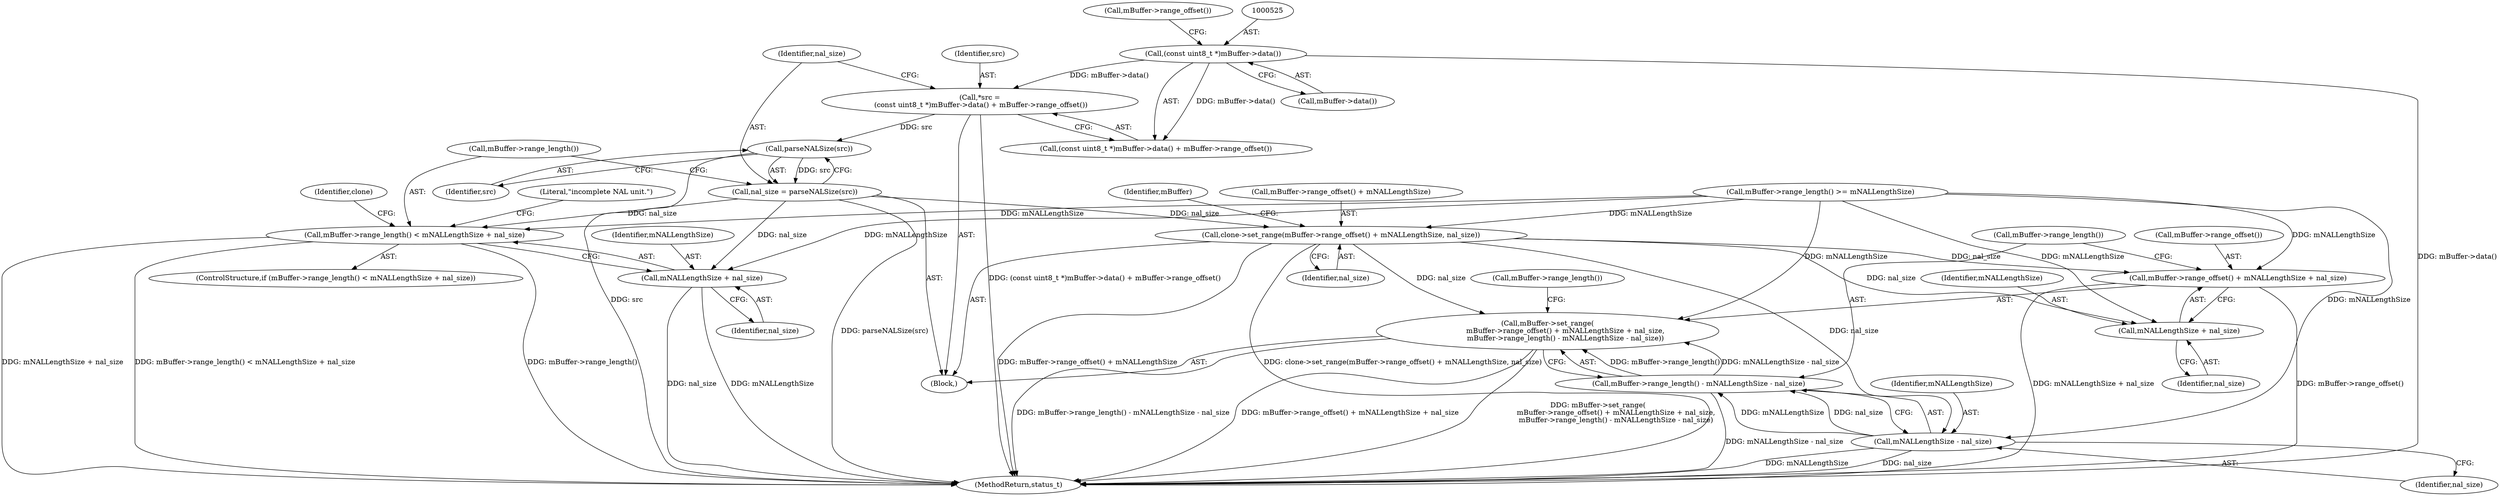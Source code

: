 digraph "0_Android_d48f0f145f8f0f4472bc0af668ac9a8bce44ba9b@pointer" {
"1000521" [label="(Call,*src =\n (const uint8_t *)mBuffer->data() + mBuffer->range_offset())"];
"1000524" [label="(Call,(const uint8_t *)mBuffer->data())"];
"1000531" [label="(Call,parseNALSize(src))"];
"1000529" [label="(Call,nal_size = parseNALSize(src))"];
"1000534" [label="(Call,mBuffer->range_length() < mNALLengthSize + nal_size)"];
"1000536" [label="(Call,mNALLengthSize + nal_size)"];
"1000556" [label="(Call,clone->set_range(mBuffer->range_offset() + mNALLengthSize, nal_size))"];
"1000565" [label="(Call,mBuffer->set_range(\n                mBuffer->range_offset() + mNALLengthSize + nal_size,\n                mBuffer->range_length() - mNALLengthSize - nal_size))"];
"1000566" [label="(Call,mBuffer->range_offset() + mNALLengthSize + nal_size)"];
"1000568" [label="(Call,mNALLengthSize + nal_size)"];
"1000573" [label="(Call,mNALLengthSize - nal_size)"];
"1000571" [label="(Call,mBuffer->range_length() - mNALLengthSize - nal_size)"];
"1000529" [label="(Call,nal_size = parseNALSize(src))"];
"1000572" [label="(Call,mBuffer->range_length())"];
"1000429" [label="(Block,)"];
"1000550" [label="(Identifier,clone)"];
"1000527" [label="(Call,mBuffer->range_offset())"];
"1000533" [label="(ControlStructure,if (mBuffer->range_length() < mNALLengthSize + nal_size))"];
"1000563" [label="(Identifier,mBuffer)"];
"1000517" [label="(Call,mBuffer->range_length() >= mNALLengthSize)"];
"1000574" [label="(Identifier,mNALLengthSize)"];
"1000568" [label="(Call,mNALLengthSize + nal_size)"];
"1000526" [label="(Call,mBuffer->data())"];
"1000530" [label="(Identifier,nal_size)"];
"1000566" [label="(Call,mBuffer->range_offset() + mNALLengthSize + nal_size)"];
"1000521" [label="(Call,*src =\n (const uint8_t *)mBuffer->data() + mBuffer->range_offset())"];
"1000534" [label="(Call,mBuffer->range_length() < mNALLengthSize + nal_size)"];
"1000836" [label="(MethodReturn,status_t)"];
"1000556" [label="(Call,clone->set_range(mBuffer->range_offset() + mNALLengthSize, nal_size))"];
"1000578" [label="(Call,mBuffer->range_length())"];
"1000570" [label="(Identifier,nal_size)"];
"1000541" [label="(Literal,\"incomplete NAL unit.\")"];
"1000531" [label="(Call,parseNALSize(src))"];
"1000571" [label="(Call,mBuffer->range_length() - mNALLengthSize - nal_size)"];
"1000575" [label="(Identifier,nal_size)"];
"1000573" [label="(Call,mNALLengthSize - nal_size)"];
"1000532" [label="(Identifier,src)"];
"1000523" [label="(Call,(const uint8_t *)mBuffer->data() + mBuffer->range_offset())"];
"1000537" [label="(Identifier,mNALLengthSize)"];
"1000522" [label="(Identifier,src)"];
"1000536" [label="(Call,mNALLengthSize + nal_size)"];
"1000557" [label="(Call,mBuffer->range_offset() + mNALLengthSize)"];
"1000560" [label="(Identifier,nal_size)"];
"1000538" [label="(Identifier,nal_size)"];
"1000535" [label="(Call,mBuffer->range_length())"];
"1000567" [label="(Call,mBuffer->range_offset())"];
"1000565" [label="(Call,mBuffer->set_range(\n                mBuffer->range_offset() + mNALLengthSize + nal_size,\n                mBuffer->range_length() - mNALLengthSize - nal_size))"];
"1000569" [label="(Identifier,mNALLengthSize)"];
"1000524" [label="(Call,(const uint8_t *)mBuffer->data())"];
"1000521" -> "1000429"  [label="AST: "];
"1000521" -> "1000523"  [label="CFG: "];
"1000522" -> "1000521"  [label="AST: "];
"1000523" -> "1000521"  [label="AST: "];
"1000530" -> "1000521"  [label="CFG: "];
"1000521" -> "1000836"  [label="DDG: (const uint8_t *)mBuffer->data() + mBuffer->range_offset()"];
"1000524" -> "1000521"  [label="DDG: mBuffer->data()"];
"1000521" -> "1000531"  [label="DDG: src"];
"1000524" -> "1000523"  [label="AST: "];
"1000524" -> "1000526"  [label="CFG: "];
"1000525" -> "1000524"  [label="AST: "];
"1000526" -> "1000524"  [label="AST: "];
"1000527" -> "1000524"  [label="CFG: "];
"1000524" -> "1000836"  [label="DDG: mBuffer->data()"];
"1000524" -> "1000523"  [label="DDG: mBuffer->data()"];
"1000531" -> "1000529"  [label="AST: "];
"1000531" -> "1000532"  [label="CFG: "];
"1000532" -> "1000531"  [label="AST: "];
"1000529" -> "1000531"  [label="CFG: "];
"1000531" -> "1000836"  [label="DDG: src"];
"1000531" -> "1000529"  [label="DDG: src"];
"1000529" -> "1000429"  [label="AST: "];
"1000530" -> "1000529"  [label="AST: "];
"1000535" -> "1000529"  [label="CFG: "];
"1000529" -> "1000836"  [label="DDG: parseNALSize(src)"];
"1000529" -> "1000534"  [label="DDG: nal_size"];
"1000529" -> "1000536"  [label="DDG: nal_size"];
"1000529" -> "1000556"  [label="DDG: nal_size"];
"1000534" -> "1000533"  [label="AST: "];
"1000534" -> "1000536"  [label="CFG: "];
"1000535" -> "1000534"  [label="AST: "];
"1000536" -> "1000534"  [label="AST: "];
"1000541" -> "1000534"  [label="CFG: "];
"1000550" -> "1000534"  [label="CFG: "];
"1000534" -> "1000836"  [label="DDG: mNALLengthSize + nal_size"];
"1000534" -> "1000836"  [label="DDG: mBuffer->range_length() < mNALLengthSize + nal_size"];
"1000534" -> "1000836"  [label="DDG: mBuffer->range_length()"];
"1000517" -> "1000534"  [label="DDG: mNALLengthSize"];
"1000536" -> "1000538"  [label="CFG: "];
"1000537" -> "1000536"  [label="AST: "];
"1000538" -> "1000536"  [label="AST: "];
"1000536" -> "1000836"  [label="DDG: nal_size"];
"1000536" -> "1000836"  [label="DDG: mNALLengthSize"];
"1000517" -> "1000536"  [label="DDG: mNALLengthSize"];
"1000556" -> "1000429"  [label="AST: "];
"1000556" -> "1000560"  [label="CFG: "];
"1000557" -> "1000556"  [label="AST: "];
"1000560" -> "1000556"  [label="AST: "];
"1000563" -> "1000556"  [label="CFG: "];
"1000556" -> "1000836"  [label="DDG: mBuffer->range_offset() + mNALLengthSize"];
"1000556" -> "1000836"  [label="DDG: clone->set_range(mBuffer->range_offset() + mNALLengthSize, nal_size)"];
"1000517" -> "1000556"  [label="DDG: mNALLengthSize"];
"1000556" -> "1000565"  [label="DDG: nal_size"];
"1000556" -> "1000566"  [label="DDG: nal_size"];
"1000556" -> "1000568"  [label="DDG: nal_size"];
"1000556" -> "1000573"  [label="DDG: nal_size"];
"1000565" -> "1000429"  [label="AST: "];
"1000565" -> "1000571"  [label="CFG: "];
"1000566" -> "1000565"  [label="AST: "];
"1000571" -> "1000565"  [label="AST: "];
"1000578" -> "1000565"  [label="CFG: "];
"1000565" -> "1000836"  [label="DDG: mBuffer->range_length() - mNALLengthSize - nal_size"];
"1000565" -> "1000836"  [label="DDG: mBuffer->range_offset() + mNALLengthSize + nal_size"];
"1000565" -> "1000836"  [label="DDG: mBuffer->set_range(\n                mBuffer->range_offset() + mNALLengthSize + nal_size,\n                mBuffer->range_length() - mNALLengthSize - nal_size)"];
"1000517" -> "1000565"  [label="DDG: mNALLengthSize"];
"1000571" -> "1000565"  [label="DDG: mBuffer->range_length()"];
"1000571" -> "1000565"  [label="DDG: mNALLengthSize - nal_size"];
"1000566" -> "1000568"  [label="CFG: "];
"1000567" -> "1000566"  [label="AST: "];
"1000568" -> "1000566"  [label="AST: "];
"1000572" -> "1000566"  [label="CFG: "];
"1000566" -> "1000836"  [label="DDG: mNALLengthSize + nal_size"];
"1000566" -> "1000836"  [label="DDG: mBuffer->range_offset()"];
"1000517" -> "1000566"  [label="DDG: mNALLengthSize"];
"1000568" -> "1000570"  [label="CFG: "];
"1000569" -> "1000568"  [label="AST: "];
"1000570" -> "1000568"  [label="AST: "];
"1000517" -> "1000568"  [label="DDG: mNALLengthSize"];
"1000573" -> "1000571"  [label="AST: "];
"1000573" -> "1000575"  [label="CFG: "];
"1000574" -> "1000573"  [label="AST: "];
"1000575" -> "1000573"  [label="AST: "];
"1000571" -> "1000573"  [label="CFG: "];
"1000573" -> "1000836"  [label="DDG: nal_size"];
"1000573" -> "1000836"  [label="DDG: mNALLengthSize"];
"1000573" -> "1000571"  [label="DDG: mNALLengthSize"];
"1000573" -> "1000571"  [label="DDG: nal_size"];
"1000517" -> "1000573"  [label="DDG: mNALLengthSize"];
"1000572" -> "1000571"  [label="AST: "];
"1000571" -> "1000836"  [label="DDG: mNALLengthSize - nal_size"];
}
